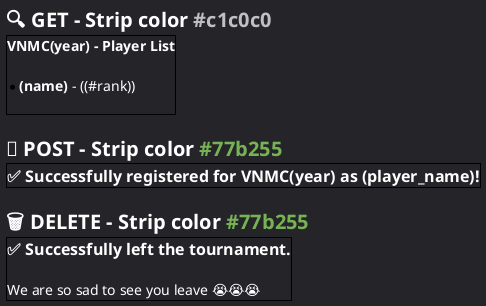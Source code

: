 @startsalt player
	<style>
		saltDiagram {
			BackgroundColor #242429
		}
	</style>
	{
		= <color:#ffffff>🔍 GET - Strip color <color:#c1c0c0><size:16>#c1c0c0
		{+
			<b><color:#ffffff><size:14>VNMC(year) - Player List
			.
			*<color:#ffffff><size:14>**(name)** - ((#rank))
			/' rest of players '/ .
		}
		.
		= <color:#ffffff>📄 POST - Strip color <color:#77b255><size:16>#77b255
		{+
			<b><color:#ffffff><size:16>✅ Successfully registered for VNMC(year) as (player_name)!
		}
		.
		= <color:#ffffff>🗑️ DELETE - Strip color <color:#77b255><size:16>#77b255
		{+
			<b><color:#ffffff><size:16>✅ Successfully left the tournament.
			.
			<color:#ffffff><size:14>We are so sad to see you leave 😭😭😭
		}
	}
@endsalt